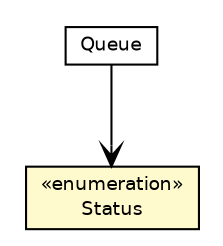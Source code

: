 #!/usr/local/bin/dot
#
# Class diagram 
# Generated by UMLGraph version 5.4 (http://www.umlgraph.org/)
#

digraph G {
	edge [fontname="Helvetica",fontsize=10,labelfontname="Helvetica",labelfontsize=10];
	node [fontname="Helvetica",fontsize=10,shape=plaintext];
	nodesep=0.25;
	ranksep=0.5;
	// jsl.modeling.elements.queue.Queue
	c158261 [label=<<table title="jsl.modeling.elements.queue.Queue" border="0" cellborder="1" cellspacing="0" cellpadding="2" port="p" href="./Queue.html">
		<tr><td><table border="0" cellspacing="0" cellpadding="1">
<tr><td align="center" balign="center"> Queue </td></tr>
		</table></td></tr>
		</table>>, URL="./Queue.html", fontname="Helvetica", fontcolor="black", fontsize=9.0];
	// jsl.modeling.elements.queue.Queue.Status
	c158262 [label=<<table title="jsl.modeling.elements.queue.Queue.Status" border="0" cellborder="1" cellspacing="0" cellpadding="2" port="p" bgcolor="lemonChiffon" href="./Queue.Status.html">
		<tr><td><table border="0" cellspacing="0" cellpadding="1">
<tr><td align="center" balign="center"> &#171;enumeration&#187; </td></tr>
<tr><td align="center" balign="center"> Status </td></tr>
		</table></td></tr>
		</table>>, URL="./Queue.Status.html", fontname="Helvetica", fontcolor="black", fontsize=9.0];
	// jsl.modeling.elements.queue.Queue NAVASSOC jsl.modeling.elements.queue.Queue.Status
	c158261:p -> c158262:p [taillabel="", label="", headlabel="", fontname="Helvetica", fontcolor="black", fontsize=10.0, color="black", arrowhead=open];
}

